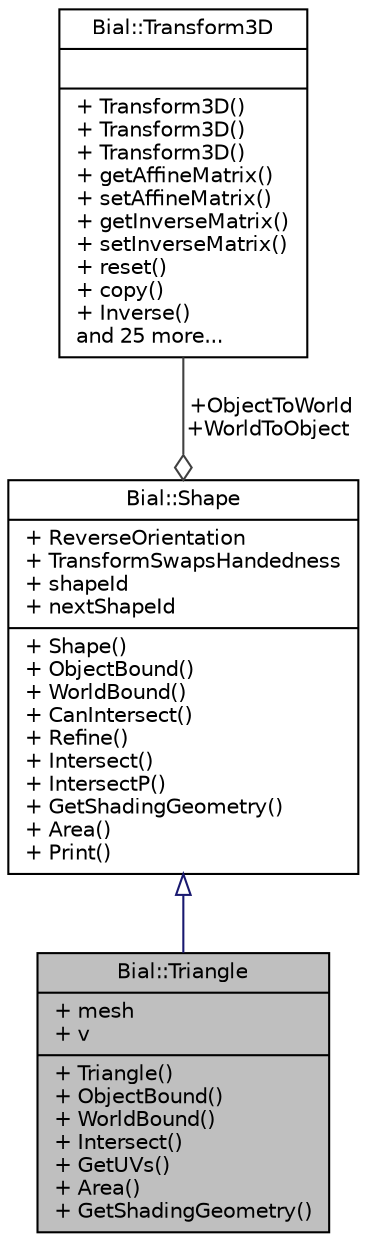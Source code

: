 digraph "Bial::Triangle"
{
  edge [fontname="Helvetica",fontsize="10",labelfontname="Helvetica",labelfontsize="10"];
  node [fontname="Helvetica",fontsize="10",shape=record];
  Node1 [label="{Bial::Triangle\n|+ mesh\l+ v\l|+ Triangle()\l+ ObjectBound()\l+ WorldBound()\l+ Intersect()\l+ GetUVs()\l+ Area()\l+ GetShadingGeometry()\l}",height=0.2,width=0.4,color="black", fillcolor="grey75", style="filled", fontcolor="black"];
  Node2 -> Node1 [dir="back",color="midnightblue",fontsize="10",style="solid",arrowtail="onormal",fontname="Helvetica"];
  Node2 [label="{Bial::Shape\n|+ ReverseOrientation\l+ TransformSwapsHandedness\l+ shapeId\l+ nextShapeId\l|+ Shape()\l+ ObjectBound()\l+ WorldBound()\l+ CanIntersect()\l+ Refine()\l+ Intersect()\l+ IntersectP()\l+ GetShadingGeometry()\l+ Area()\l+ Print()\l}",height=0.2,width=0.4,color="black", fillcolor="white", style="filled",URL="$class_bial_1_1_shape.html"];
  Node3 -> Node2 [color="grey25",fontsize="10",style="solid",label=" +ObjectToWorld\n+WorldToObject" ,arrowhead="odiamond",fontname="Helvetica"];
  Node3 [label="{Bial::Transform3D\n||+ Transform3D()\l+ Transform3D()\l+ Transform3D()\l+ getAffineMatrix()\l+ setAffineMatrix()\l+ getInverseMatrix()\l+ setInverseMatrix()\l+ reset()\l+ copy()\l+ Inverse()\land 25 more...\l}",height=0.2,width=0.4,color="black", fillcolor="white", style="filled",URL="$group__render__geom.html#class_bial_1_1_transform3_d",tooltip="The Transform3D class holds affine matrices and is used to apply geometric transformations over carte..."];
}
